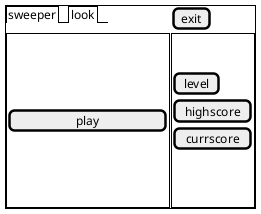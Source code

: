 @startsalt
{+
    
    {/sweeper|look   }[exit]
    
        {+
        .
        .
        .
        .
        [play               ]
        .
        .
        .
        .
        } |
        {+
        .
        .
        [level]
        [highscore]
        [currscore]
        .
        .
        .
        }
    
    
}
@endsalt